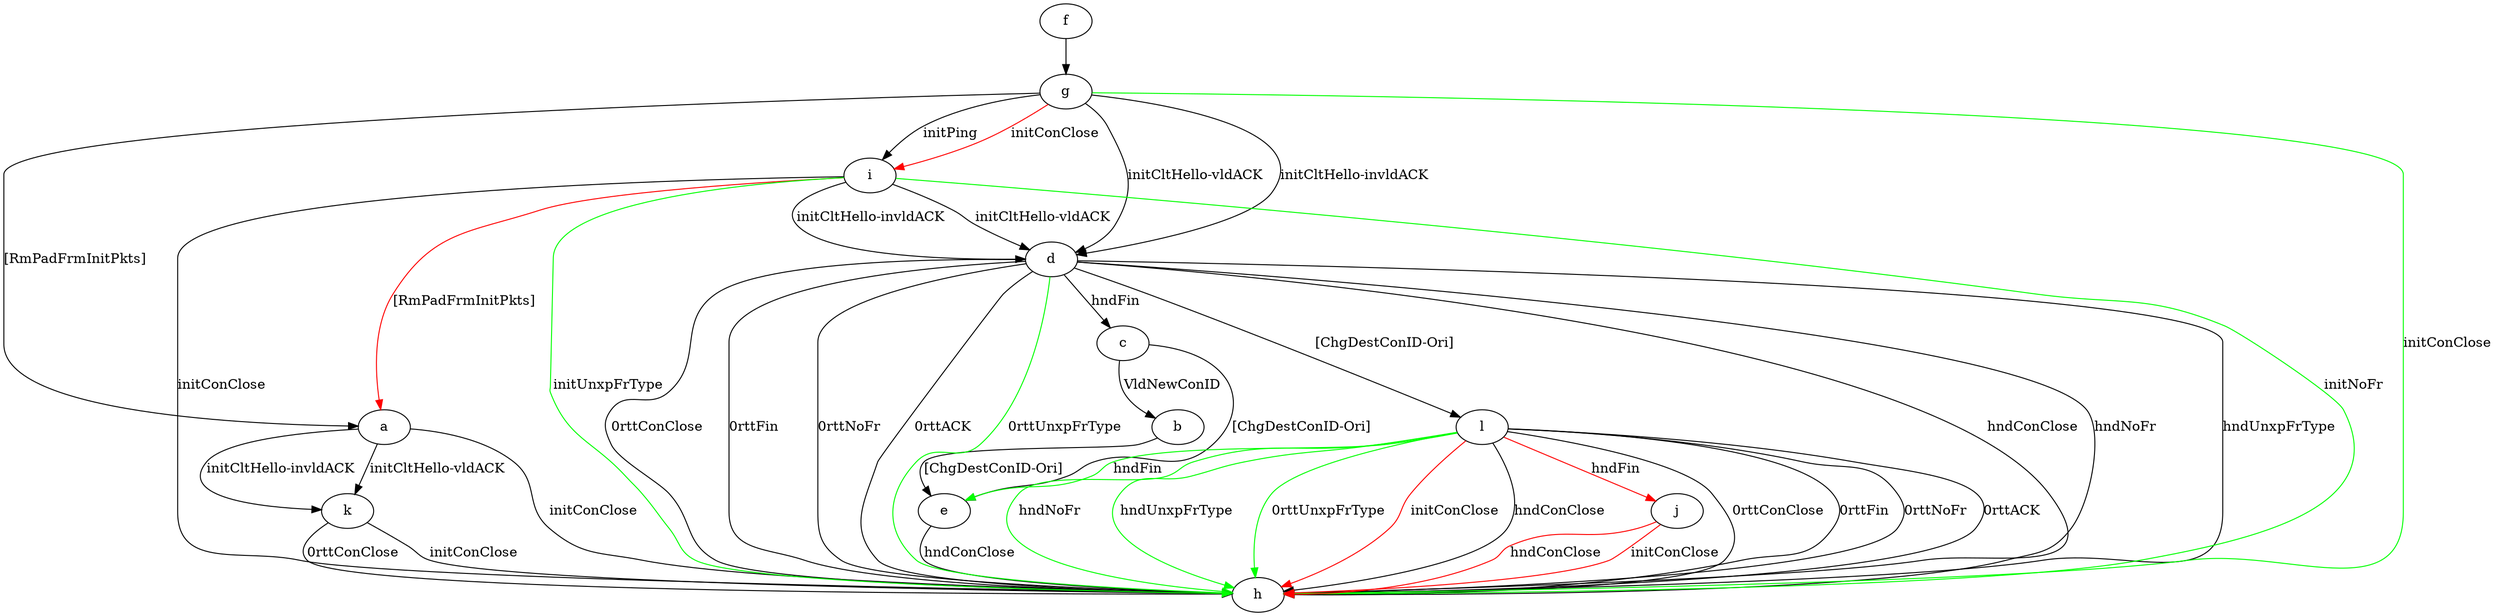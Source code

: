 digraph "" {
	a -> h	[key=0,
		label="initConClose "];
	a -> k	[key=0,
		label="initCltHello-vldACK "];
	a -> k	[key=1,
		label="initCltHello-invldACK "];
	b -> e	[key=0,
		label="[ChgDestConID-Ori] "];
	c -> b	[key=0,
		label="VldNewConID "];
	c -> e	[key=0,
		label="[ChgDestConID-Ori] "];
	d -> c	[key=0,
		label="hndFin "];
	d -> h	[key=0,
		label="hndConClose "];
	d -> h	[key=1,
		label="hndNoFr "];
	d -> h	[key=2,
		label="hndUnxpFrType "];
	d -> h	[key=3,
		label="0rttConClose "];
	d -> h	[key=4,
		label="0rttFin "];
	d -> h	[key=5,
		label="0rttNoFr "];
	d -> h	[key=6,
		label="0rttACK "];
	d -> h	[key=7,
		color=green,
		label="0rttUnxpFrType "];
	d -> l	[key=0,
		label="[ChgDestConID-Ori] "];
	e -> h	[key=0,
		label="hndConClose "];
	f -> g	[key=0];
	g -> a	[key=0,
		label="[RmPadFrmInitPkts] "];
	g -> d	[key=0,
		label="initCltHello-vldACK "];
	g -> d	[key=1,
		label="initCltHello-invldACK "];
	g -> h	[key=0,
		color=green,
		label="initConClose "];
	g -> i	[key=0,
		label="initPing "];
	g -> i	[key=1,
		color=red,
		label="initConClose "];
	i -> a	[key=0,
		color=red,
		label="[RmPadFrmInitPkts] "];
	i -> d	[key=0,
		label="initCltHello-vldACK "];
	i -> d	[key=1,
		label="initCltHello-invldACK "];
	i -> h	[key=0,
		label="initConClose "];
	i -> h	[key=1,
		color=green,
		label="initNoFr "];
	i -> h	[key=2,
		color=green,
		label="initUnxpFrType "];
	j -> h	[key=0,
		color=red,
		label="initConClose "];
	j -> h	[key=1,
		color=red,
		label="hndConClose "];
	k -> h	[key=0,
		label="initConClose "];
	k -> h	[key=1,
		label="0rttConClose "];
	l -> e	[key=0,
		color=green,
		label="hndFin "];
	l -> h	[key=0,
		label="hndConClose "];
	l -> h	[key=1,
		label="0rttConClose "];
	l -> h	[key=2,
		label="0rttFin "];
	l -> h	[key=3,
		label="0rttNoFr "];
	l -> h	[key=4,
		label="0rttACK "];
	l -> h	[key=5,
		color=green,
		label="hndNoFr "];
	l -> h	[key=6,
		color=green,
		label="hndUnxpFrType "];
	l -> h	[key=7,
		color=green,
		label="0rttUnxpFrType "];
	l -> h	[key=8,
		color=red,
		label="initConClose "];
	l -> j	[key=0,
		color=red,
		label="hndFin "];
}
